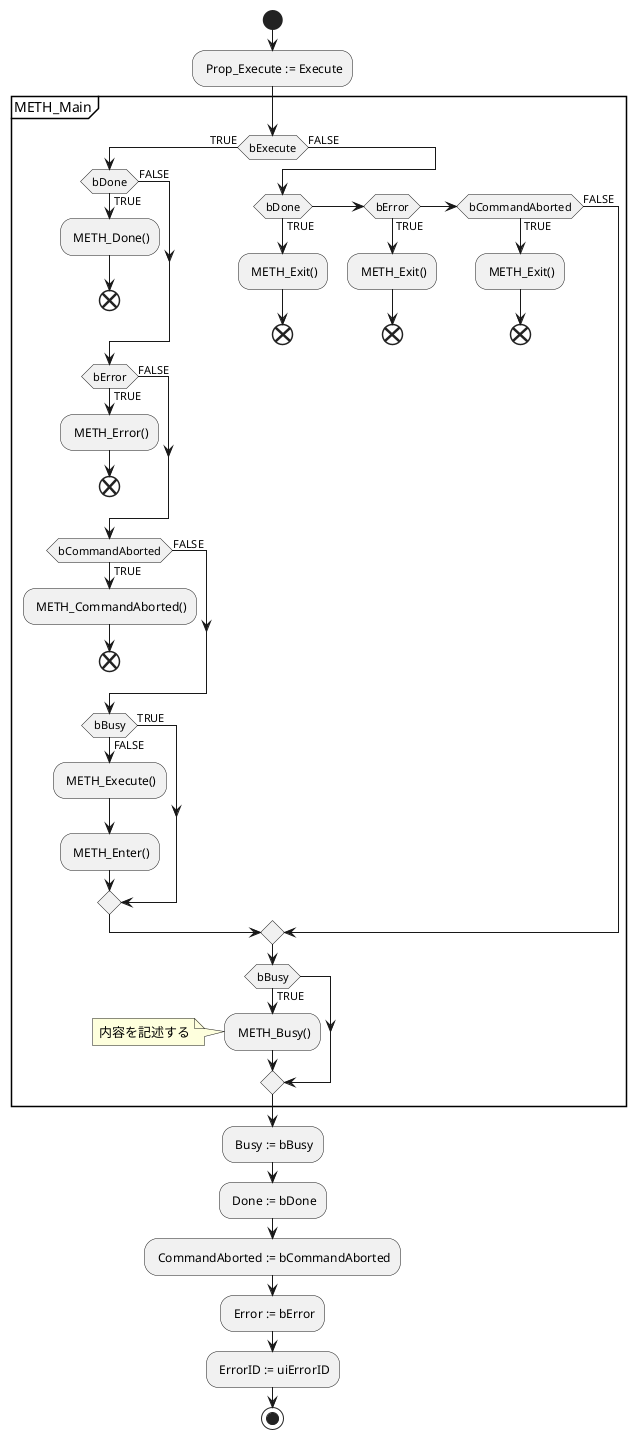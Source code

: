 @startuml FB_StatusExecuteFB

start
: Prop_Execute := Execute;

partition METH_Main {
    if (bExecute) then (TRUE)
        if (bDone) then (TRUE)
            : METH_Done();
            end
        else (FALSE)
        endif
        if (bError) then (TRUE)
            : METH_Error();
            end
        else (FALSE)
        endif
        if (bCommandAborted) then (TRUE)
            : METH_CommandAborted();
            end
        else (FALSE)
        endif
        if (bBusy) then (TRUE)
        else (FALSE)
            : METH_Execute();
            : METH_Enter();
        endif
    else (FALSE)
        if (bDone) then (TRUE)
            : METH_Exit();
            end
        else if (bError) then (TRUE)
            : METH_Exit();
            end
        else if (bCommandAborted) then (TRUE)
            : METH_Exit();
            end
        else (FALSE)
        endif
    endif

    if (bBusy) then (TRUE)
        : METH_Busy();
        note left
            内容を記述する
        endnote
    endif
}
: Busy := bBusy;
: Done := bDone;
: CommandAborted := bCommandAborted;
: Error := bError;
: ErrorID := uiErrorID;
stop

@enduml